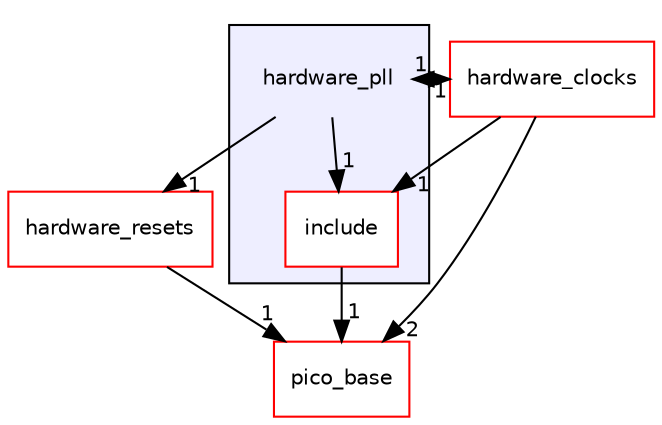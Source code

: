digraph "hardware_pll" {
  compound=true
  node [ fontsize="10", fontname="Helvetica"];
  edge [ labelfontsize="10", labelfontname="Helvetica"];
  subgraph clusterdir_97488f0e7a446a9cf6de7001f5c5d08c {
    graph [ bgcolor="#eeeeff", pencolor="black", label="" URL="dir_97488f0e7a446a9cf6de7001f5c5d08c.html"];
    dir_97488f0e7a446a9cf6de7001f5c5d08c [shape=plaintext label="hardware_pll"];
    dir_4ec1d980fa97348c595e543cd1257052 [shape=box label="include" color="red" fillcolor="white" style="filled" URL="dir_4ec1d980fa97348c595e543cd1257052.html"];
  }
  dir_7c67e86d35117ef699f68ef1815fbbe9 [shape=box label="hardware_resets" fillcolor="white" style="filled" color="red" URL="dir_7c67e86d35117ef699f68ef1815fbbe9.html"];
  dir_ee4ba4c32933fd9d1c9bce216e67756d [shape=box label="pico_base" fillcolor="white" style="filled" color="red" URL="dir_ee4ba4c32933fd9d1c9bce216e67756d.html"];
  dir_e2ab24579df028e26784018cb2829bf6 [shape=box label="hardware_clocks" fillcolor="white" style="filled" color="red" URL="dir_e2ab24579df028e26784018cb2829bf6.html"];
  dir_97488f0e7a446a9cf6de7001f5c5d08c->dir_7c67e86d35117ef699f68ef1815fbbe9 [headlabel="1", labeldistance=1.5 headhref="dir_000093_000099.html"];
  dir_97488f0e7a446a9cf6de7001f5c5d08c->dir_e2ab24579df028e26784018cb2829bf6 [headlabel="1", labeldistance=1.5 headhref="dir_000093_000065.html"];
  dir_97488f0e7a446a9cf6de7001f5c5d08c->dir_4ec1d980fa97348c595e543cd1257052 [headlabel="1", labeldistance=1.5 headhref="dir_000093_000094.html"];
  dir_7c67e86d35117ef699f68ef1815fbbe9->dir_ee4ba4c32933fd9d1c9bce216e67756d [headlabel="1", labeldistance=1.5 headhref="dir_000099_000007.html"];
  dir_e2ab24579df028e26784018cb2829bf6->dir_97488f0e7a446a9cf6de7001f5c5d08c [headlabel="1", labeldistance=1.5 headhref="dir_000065_000093.html"];
  dir_e2ab24579df028e26784018cb2829bf6->dir_ee4ba4c32933fd9d1c9bce216e67756d [headlabel="2", labeldistance=1.5 headhref="dir_000065_000007.html"];
  dir_e2ab24579df028e26784018cb2829bf6->dir_4ec1d980fa97348c595e543cd1257052 [headlabel="1", labeldistance=1.5 headhref="dir_000065_000094.html"];
  dir_4ec1d980fa97348c595e543cd1257052->dir_ee4ba4c32933fd9d1c9bce216e67756d [headlabel="1", labeldistance=1.5 headhref="dir_000094_000007.html"];
}

